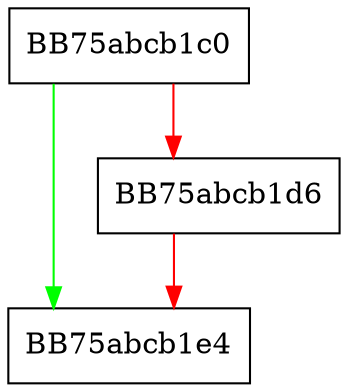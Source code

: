 digraph GetResult {
  node [shape="box"];
  graph [splines=ortho];
  BB75abcb1c0 -> BB75abcb1e4 [color="green"];
  BB75abcb1c0 -> BB75abcb1d6 [color="red"];
  BB75abcb1d6 -> BB75abcb1e4 [color="red"];
}